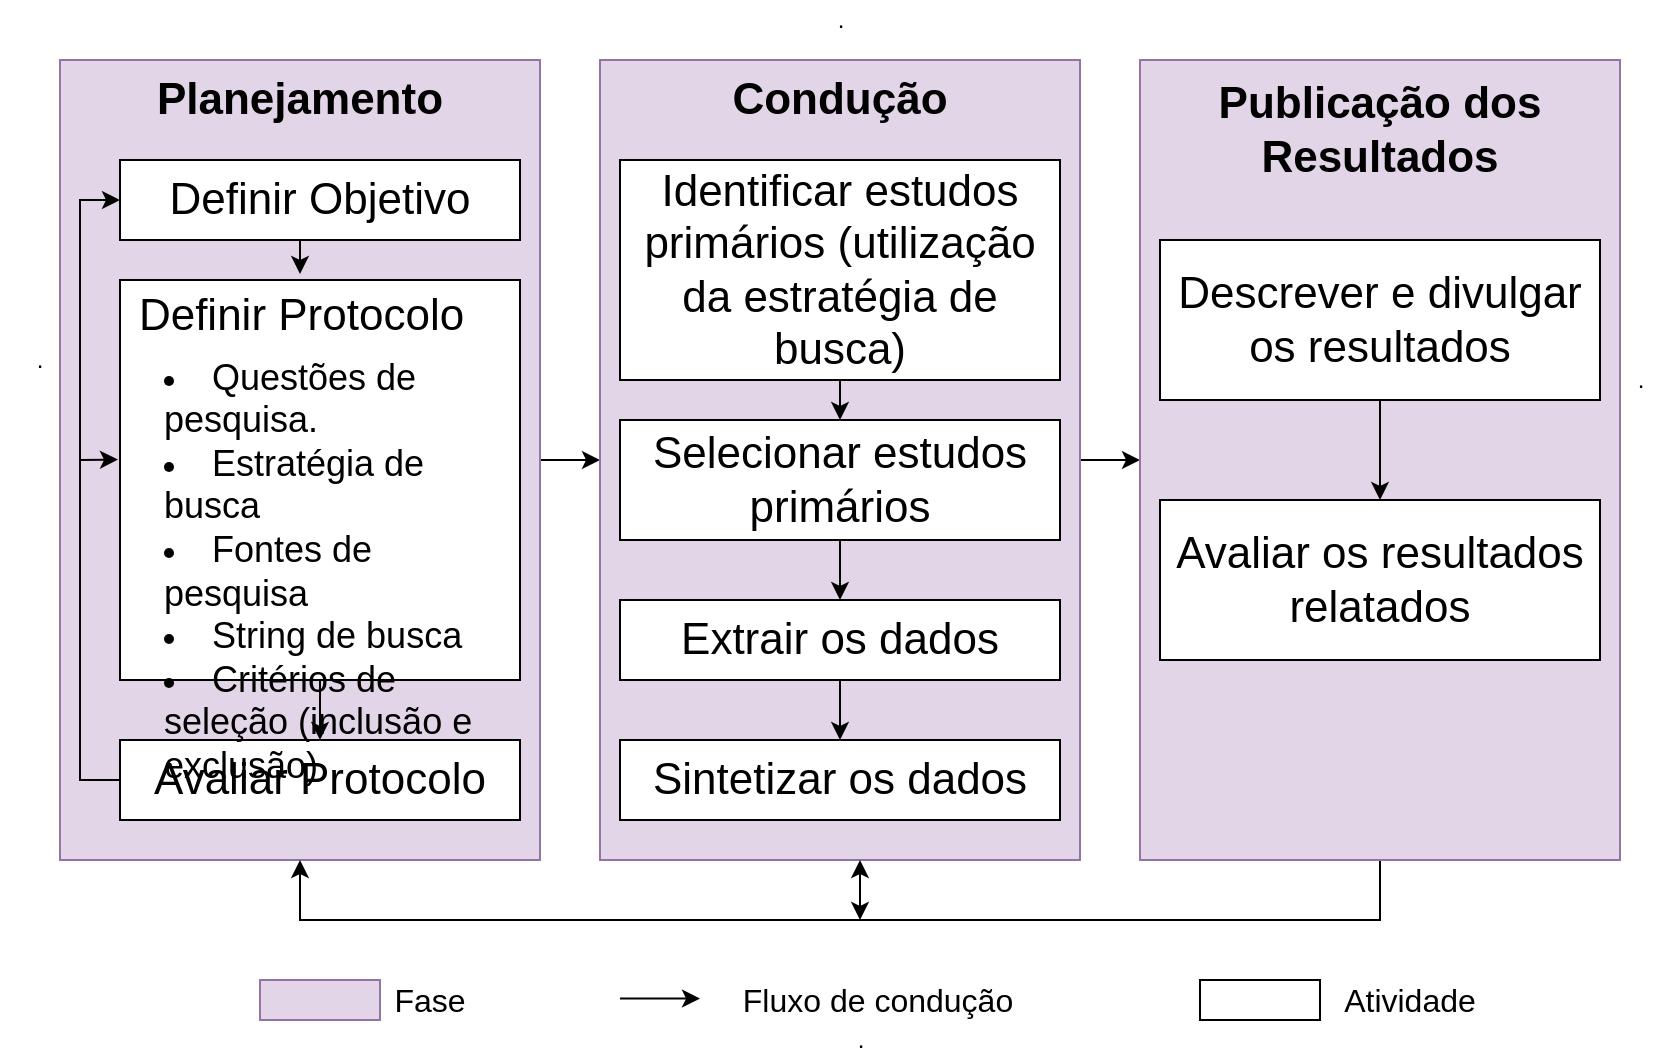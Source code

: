 <mxfile version="13.7.5" type="github"><diagram id="JjMnlAXdcXazamD5FxYo" name="Page-1"><mxGraphModel dx="1240" dy="1780" grid="1" gridSize="10" guides="1" tooltips="1" connect="1" arrows="1" fold="1" page="1" pageScale="1" pageWidth="827" pageHeight="1169" math="0" shadow="0"><root><mxCell id="0"/><mxCell id="1" parent="0"/><mxCell id="lpuNSSsE8WuGsg41gr78-27" style="edgeStyle=orthogonalEdgeStyle;rounded=0;orthogonalLoop=1;jettySize=auto;html=1;entryX=0;entryY=0.5;entryDx=0;entryDy=0;" edge="1" parent="1" source="lpuNSSsE8WuGsg41gr78-1" target="lpuNSSsE8WuGsg41gr78-10"><mxGeometry relative="1" as="geometry"/></mxCell><mxCell id="lpuNSSsE8WuGsg41gr78-1" value="" style="rounded=0;whiteSpace=wrap;html=1;fillColor=#e1d5e7;strokeColor=#9673a6;" vertex="1" parent="1"><mxGeometry x="80" y="-200" width="240" height="400" as="geometry"/></mxCell><mxCell id="lpuNSSsE8WuGsg41gr78-2" value="&lt;font style=&quot;font-size: 22px&quot;&gt;Definir Objetivo&lt;/font&gt;" style="rounded=0;whiteSpace=wrap;html=1;" vertex="1" parent="1"><mxGeometry x="110" y="-150" width="200" height="40" as="geometry"/></mxCell><mxCell id="lpuNSSsE8WuGsg41gr78-3" value="&lt;font style=&quot;font-size: 22px&quot;&gt;&lt;b&gt;Planejamento&lt;/b&gt;&lt;/font&gt;" style="text;html=1;strokeColor=none;fillColor=none;align=center;verticalAlign=middle;whiteSpace=wrap;rounded=0;" vertex="1" parent="1"><mxGeometry x="90" y="-190" width="220" height="20" as="geometry"/></mxCell><mxCell id="lpuNSSsE8WuGsg41gr78-33" style="edgeStyle=orthogonalEdgeStyle;rounded=0;orthogonalLoop=1;jettySize=auto;html=1;exitX=0.5;exitY=1;exitDx=0;exitDy=0;" edge="1" parent="1" source="lpuNSSsE8WuGsg41gr78-4" target="lpuNSSsE8WuGsg41gr78-8"><mxGeometry relative="1" as="geometry"/></mxCell><mxCell id="lpuNSSsE8WuGsg41gr78-4" value="" style="rounded=0;whiteSpace=wrap;html=1;" vertex="1" parent="1"><mxGeometry x="110" y="-90" width="200" height="200" as="geometry"/></mxCell><mxCell id="lpuNSSsE8WuGsg41gr78-30" style="edgeStyle=orthogonalEdgeStyle;rounded=0;orthogonalLoop=1;jettySize=auto;html=1;entryX=0;entryY=0.5;entryDx=0;entryDy=0;endArrow=classic;endFill=1;" edge="1" parent="1" source="lpuNSSsE8WuGsg41gr78-8" target="lpuNSSsE8WuGsg41gr78-2"><mxGeometry relative="1" as="geometry"><Array as="points"><mxPoint x="210" y="160"/><mxPoint x="90" y="160"/><mxPoint x="90" y="-130"/></Array></mxGeometry></mxCell><mxCell id="lpuNSSsE8WuGsg41gr78-8" value="&lt;font style=&quot;font-size: 22px&quot;&gt;Avaliar Protocolo&lt;/font&gt;" style="rounded=0;whiteSpace=wrap;html=1;" vertex="1" parent="1"><mxGeometry x="110" y="140" width="200" height="40" as="geometry"/></mxCell><mxCell id="lpuNSSsE8WuGsg41gr78-9" value="&lt;h1 style=&quot;font-size: 22px&quot; align=&quot;center&quot;&gt;&lt;font style=&quot;font-size: 22px&quot;&gt;&lt;span style=&quot;font-weight: normal&quot;&gt;&amp;nbsp;&amp;nbsp;&amp;nbsp; Definir Protocolo&lt;/span&gt;&lt;br&gt;&lt;/font&gt;&lt;/h1&gt;" style="text;html=1;strokeColor=none;fillColor=none;spacing=5;spacingTop=-20;whiteSpace=wrap;overflow=hidden;rounded=0;" vertex="1" parent="1"><mxGeometry x="90" y="-90" width="220" height="200" as="geometry"/></mxCell><mxCell id="lpuNSSsE8WuGsg41gr78-28" style="edgeStyle=orthogonalEdgeStyle;rounded=0;orthogonalLoop=1;jettySize=auto;html=1;entryX=0;entryY=0.5;entryDx=0;entryDy=0;" edge="1" parent="1" source="lpuNSSsE8WuGsg41gr78-10" target="lpuNSSsE8WuGsg41gr78-11"><mxGeometry relative="1" as="geometry"/></mxCell><mxCell id="lpuNSSsE8WuGsg41gr78-10" value="" style="rounded=0;whiteSpace=wrap;html=1;fillColor=#e1d5e7;strokeColor=#9673a6;" vertex="1" parent="1"><mxGeometry x="350" y="-200" width="240" height="400" as="geometry"/></mxCell><mxCell id="lpuNSSsE8WuGsg41gr78-45" style="edgeStyle=orthogonalEdgeStyle;rounded=0;orthogonalLoop=1;jettySize=auto;html=1;entryX=0.5;entryY=1;entryDx=0;entryDy=0;endArrow=classic;endFill=1;" edge="1" parent="1" source="lpuNSSsE8WuGsg41gr78-11" target="lpuNSSsE8WuGsg41gr78-1"><mxGeometry relative="1" as="geometry"><Array as="points"><mxPoint x="740" y="230"/><mxPoint x="200" y="230"/></Array></mxGeometry></mxCell><mxCell id="lpuNSSsE8WuGsg41gr78-11" value="" style="rounded=0;whiteSpace=wrap;html=1;fillColor=#e1d5e7;strokeColor=#9673a6;" vertex="1" parent="1"><mxGeometry x="620" y="-200" width="240" height="400" as="geometry"/></mxCell><mxCell id="lpuNSSsE8WuGsg41gr78-39" style="edgeStyle=orthogonalEdgeStyle;rounded=0;orthogonalLoop=1;jettySize=auto;html=1;exitX=0.5;exitY=1;exitDx=0;exitDy=0;entryX=0.5;entryY=0;entryDx=0;entryDy=0;endArrow=classic;endFill=1;" edge="1" parent="1" source="lpuNSSsE8WuGsg41gr78-12" target="lpuNSSsE8WuGsg41gr78-25"><mxGeometry relative="1" as="geometry"/></mxCell><mxCell id="lpuNSSsE8WuGsg41gr78-12" value="&lt;font style=&quot;font-size: 22px&quot;&gt;Identificar estudos primários (utilização da estratégia de busca)&lt;/font&gt;" style="rounded=0;whiteSpace=wrap;html=1;" vertex="1" parent="1"><mxGeometry x="360" y="-150" width="220" height="110" as="geometry"/></mxCell><mxCell id="lpuNSSsE8WuGsg41gr78-13" value="&lt;font style=&quot;font-size: 22px&quot;&gt;Sintetizar os dados&lt;/font&gt;" style="rounded=0;whiteSpace=wrap;html=1;" vertex="1" parent="1"><mxGeometry x="360" y="140" width="220" height="40" as="geometry"/></mxCell><mxCell id="lpuNSSsE8WuGsg41gr78-14" value="&lt;font style=&quot;font-size: 22px&quot;&gt;&lt;b&gt;Condução&lt;/b&gt;&lt;/font&gt;" style="text;html=1;strokeColor=none;fillColor=none;align=center;verticalAlign=middle;whiteSpace=wrap;rounded=0;" vertex="1" parent="1"><mxGeometry x="360" y="-190" width="220" height="20" as="geometry"/></mxCell><mxCell id="lpuNSSsE8WuGsg41gr78-19" value="&lt;font style=&quot;font-size: 22px&quot;&gt;&lt;b&gt;Publicação dos Resultados&lt;/b&gt;&lt;/font&gt;" style="text;html=1;strokeColor=none;fillColor=none;align=center;verticalAlign=middle;whiteSpace=wrap;rounded=0;" vertex="1" parent="1"><mxGeometry x="600" y="-200" width="280" height="70" as="geometry"/></mxCell><mxCell id="lpuNSSsE8WuGsg41gr78-66" value="" style="edgeStyle=orthogonalEdgeStyle;rounded=0;orthogonalLoop=1;jettySize=auto;html=1;endArrow=classic;endFill=1;" edge="1" parent="1" source="lpuNSSsE8WuGsg41gr78-21" target="lpuNSSsE8WuGsg41gr78-22"><mxGeometry relative="1" as="geometry"/></mxCell><mxCell id="lpuNSSsE8WuGsg41gr78-21" value="&lt;font style=&quot;font-size: 22px&quot;&gt;Descrever e divulgar os resultados&lt;/font&gt;" style="rounded=0;whiteSpace=wrap;html=1;" vertex="1" parent="1"><mxGeometry x="630" y="-110" width="220" height="80" as="geometry"/></mxCell><mxCell id="lpuNSSsE8WuGsg41gr78-22" value="&lt;font style=&quot;font-size: 22px&quot;&gt;Avaliar os resultados relatados&lt;/font&gt;" style="rounded=0;whiteSpace=wrap;html=1;" vertex="1" parent="1"><mxGeometry x="630" y="20" width="220" height="80" as="geometry"/></mxCell><mxCell id="lpuNSSsE8WuGsg41gr78-24" value="&lt;font style=&quot;font-size: 22px&quot;&gt;Extrair os dados&lt;/font&gt;" style="rounded=0;whiteSpace=wrap;html=1;" vertex="1" parent="1"><mxGeometry x="360" y="70" width="220" height="40" as="geometry"/></mxCell><mxCell id="lpuNSSsE8WuGsg41gr78-40" style="edgeStyle=orthogonalEdgeStyle;rounded=0;orthogonalLoop=1;jettySize=auto;html=1;entryX=0.5;entryY=0;entryDx=0;entryDy=0;endArrow=classic;endFill=1;" edge="1" parent="1" source="lpuNSSsE8WuGsg41gr78-25" target="lpuNSSsE8WuGsg41gr78-24"><mxGeometry relative="1" as="geometry"/></mxCell><mxCell id="lpuNSSsE8WuGsg41gr78-25" value="&lt;font style=&quot;font-size: 22px&quot;&gt;Selecionar estudos primários&lt;/font&gt;" style="rounded=0;whiteSpace=wrap;html=1;" vertex="1" parent="1"><mxGeometry x="360" y="-20" width="220" height="60" as="geometry"/></mxCell><mxCell id="lpuNSSsE8WuGsg41gr78-36" value="" style="endArrow=classic;html=1;entryX=-0.005;entryY=0.449;entryDx=0;entryDy=0;entryPerimeter=0;" edge="1" parent="1" target="lpuNSSsE8WuGsg41gr78-4"><mxGeometry width="50" height="50" relative="1" as="geometry"><mxPoint x="90" as="sourcePoint"/><mxPoint x="300" y="-20" as="targetPoint"/></mxGeometry></mxCell><mxCell id="lpuNSSsE8WuGsg41gr78-37" value="" style="endArrow=classic;html=1;exitX=0.45;exitY=1;exitDx=0;exitDy=0;exitPerimeter=0;" edge="1" parent="1" source="lpuNSSsE8WuGsg41gr78-2"><mxGeometry width="50" height="50" relative="1" as="geometry"><mxPoint x="430" y="80" as="sourcePoint"/><mxPoint x="200" y="-93" as="targetPoint"/></mxGeometry></mxCell><mxCell id="lpuNSSsE8WuGsg41gr78-44" value="" style="endArrow=classic;html=1;exitX=0.5;exitY=1;exitDx=0;exitDy=0;" edge="1" parent="1" source="lpuNSSsE8WuGsg41gr78-24" target="lpuNSSsE8WuGsg41gr78-13"><mxGeometry width="50" height="50" relative="1" as="geometry"><mxPoint x="430" y="30" as="sourcePoint"/><mxPoint x="480" y="-20" as="targetPoint"/></mxGeometry></mxCell><mxCell id="lpuNSSsE8WuGsg41gr78-46" value="" style="endArrow=classic;startArrow=classic;html=1;" edge="1" parent="1"><mxGeometry width="50" height="50" relative="1" as="geometry"><mxPoint x="480" y="230" as="sourcePoint"/><mxPoint x="480" y="200" as="targetPoint"/></mxGeometry></mxCell><mxCell id="lpuNSSsE8WuGsg41gr78-47" value="" style="rounded=0;whiteSpace=wrap;html=1;fillColor=#e1d5e7;strokeColor=#9673a6;" vertex="1" parent="1"><mxGeometry x="180" y="260" width="60" height="20" as="geometry"/></mxCell><mxCell id="lpuNSSsE8WuGsg41gr78-48" value="" style="rounded=0;whiteSpace=wrap;html=1;" vertex="1" parent="1"><mxGeometry x="650" y="260" width="60" height="20" as="geometry"/></mxCell><mxCell id="lpuNSSsE8WuGsg41gr78-52" value="&lt;font style=&quot;font-size: 16px&quot;&gt;Fase&lt;/font&gt;" style="text;html=1;strokeColor=none;fillColor=none;align=center;verticalAlign=middle;whiteSpace=wrap;rounded=0;" vertex="1" parent="1"><mxGeometry x="230" y="260" width="70" height="20" as="geometry"/></mxCell><mxCell id="lpuNSSsE8WuGsg41gr78-54" value="&lt;font style=&quot;font-size: 16px&quot;&gt;Atividade&lt;/font&gt;" style="text;html=1;strokeColor=none;fillColor=none;align=center;verticalAlign=middle;whiteSpace=wrap;rounded=0;" vertex="1" parent="1"><mxGeometry x="710" y="260" width="90" height="20" as="geometry"/></mxCell><mxCell id="lpuNSSsE8WuGsg41gr78-55" value="" style="endArrow=classic;html=1;" edge="1" parent="1"><mxGeometry width="50" height="50" relative="1" as="geometry"><mxPoint x="360" y="269.29" as="sourcePoint"/><mxPoint x="400" y="269.29" as="targetPoint"/></mxGeometry></mxCell><mxCell id="lpuNSSsE8WuGsg41gr78-56" value="&lt;font style=&quot;font-size: 16px&quot;&gt;Fluxo de condução&lt;/font&gt;" style="text;html=1;strokeColor=none;fillColor=none;align=center;verticalAlign=middle;whiteSpace=wrap;rounded=0;" vertex="1" parent="1"><mxGeometry x="414" y="260" width="150" height="20" as="geometry"/></mxCell><mxCell id="lpuNSSsE8WuGsg41gr78-59" value="." style="text;html=1;strokeColor=none;fillColor=none;align=center;verticalAlign=middle;whiteSpace=wrap;rounded=0;" vertex="1" parent="1"><mxGeometry x="50" y="-60" width="40" height="20" as="geometry"/></mxCell><mxCell id="lpuNSSsE8WuGsg41gr78-60" value="." style="text;html=1;align=center;verticalAlign=middle;resizable=0;points=[];autosize=1;" vertex="1" parent="1"><mxGeometry x="460" y="-230" width="20" height="20" as="geometry"/></mxCell><mxCell id="lpuNSSsE8WuGsg41gr78-61" value="." style="text;html=1;align=center;verticalAlign=middle;resizable=0;points=[];autosize=1;" vertex="1" parent="1"><mxGeometry x="860" y="-50" width="20" height="20" as="geometry"/></mxCell><mxCell id="lpuNSSsE8WuGsg41gr78-62" value="." style="text;html=1;align=center;verticalAlign=middle;resizable=0;points=[];autosize=1;" vertex="1" parent="1"><mxGeometry x="470" y="280" width="20" height="20" as="geometry"/></mxCell><mxCell id="lpuNSSsE8WuGsg41gr78-63" value="&lt;font style=&quot;font-size: 18px&quot;&gt;&lt;br&gt;&lt;/font&gt;&lt;li style=&quot;font-size: 18px&quot;&gt;&lt;font style=&quot;font-size: 18px&quot;&gt;Questões de pesquisa.&lt;/font&gt;&lt;/li&gt;&lt;li style=&quot;font-size: 18px&quot;&gt;&lt;font style=&quot;font-size: 18px&quot;&gt;Estratégia de busca&lt;/font&gt;&lt;/li&gt;&lt;li style=&quot;font-size: 18px&quot;&gt;&lt;font style=&quot;font-size: 18px&quot;&gt;Fontes de pesquisa&lt;/font&gt;&lt;/li&gt;&lt;li style=&quot;font-size: 18px&quot;&gt;&lt;font style=&quot;font-size: 18px&quot;&gt;String de busca&lt;/font&gt;&lt;/li&gt;&lt;li style=&quot;font-size: 18px&quot;&gt;&lt;font style=&quot;font-size: 18px&quot;&gt;Critérios de seleção (inclusão e exclusão)&lt;/font&gt;&lt;/li&gt;&lt;font style=&quot;font-size: 18px&quot;&gt;&lt;br&gt;&lt;br&gt;&lt;/font&gt;" style="text;html=1;strokeColor=none;fillColor=none;align=left;verticalAlign=top;whiteSpace=wrap;rounded=0;" vertex="1" parent="1"><mxGeometry x="130" y="-80" width="180" height="190" as="geometry"/></mxCell></root></mxGraphModel></diagram></mxfile>